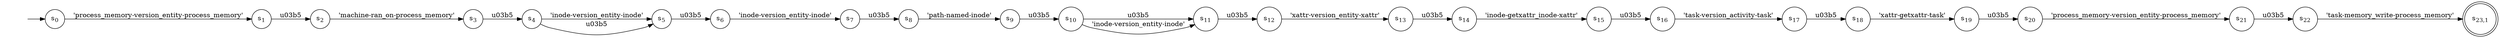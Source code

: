 digraph NFA {
    rankdir = LR;
    I [style = invis];
    I -> S0;
    S0 [label = <s<sub>0</sub>>, shape = circle];
    S1 [label = <s<sub>1</sub>>, shape = circle];
    S2 [label = <s<sub>2</sub>>, shape = circle];
    S3 [label = <s<sub>3</sub>>, shape = circle];
    S4 [label = <s<sub>4</sub>>, shape = circle];
    S5 [label = <s<sub>5</sub>>, shape = circle];
    S6 [label = <s<sub>6</sub>>, shape = circle];
    S7 [label = <s<sub>7</sub>>, shape = circle];
    S8 [label = <s<sub>8</sub>>, shape = circle];
    S9 [label = <s<sub>9</sub>>, shape = circle];
    S10 [label = <s<sub>10</sub>>, shape = circle];
    S11 [label = <s<sub>11</sub>>, shape = circle];
    S12 [label = <s<sub>12</sub>>, shape = circle];
    S13 [label = <s<sub>13</sub>>, shape = circle];
    S14 [label = <s<sub>14</sub>>, shape = circle];
    S15 [label = <s<sub>15</sub>>, shape = circle];
    S16 [label = <s<sub>16</sub>>, shape = circle];
    S17 [label = <s<sub>17</sub>>, shape = circle];
    S18 [label = <s<sub>18</sub>>, shape = circle];
    S19 [label = <s<sub>19</sub>>, shape = circle];
    S20 [label = <s<sub>20</sub>>, shape = circle];
    S21 [label = <s<sub>21</sub>>, shape = circle];
    S22 [label = <s<sub>22</sub>>, shape = circle];
    S23 [label = <s<sub>23,1</sub>>, shape = circle, peripheries = 2];
    S22 -> S23 [label = "'task-memory_write-process_memory'"];
    S21 -> S22 [label = "\u03b5"];
    S20 -> S21 [label = "'process_memory-version_entity-process_memory'"];
    S19 -> S20 [label = "\u03b5"];
    S18 -> S19 [label = "'xattr-getxattr-task'"];
    S17 -> S18 [label = "\u03b5"];
    S16 -> S17 [label = "'task-version_activity-task'"];
    S15 -> S16 [label = "\u03b5"];
    S14 -> S15 [label = "'inode-getxattr_inode-xattr'"];
    S13 -> S14 [label = "\u03b5"];
    S12 -> S13 [label = "'xattr-version_entity-xattr'"];
    S11 -> S12 [label = "\u03b5"];
    S10 -> S11 [label = "\u03b5"];
    S10 -> S11 [label = "'inode-version_entity-inode'"];
    S9 -> S10 [label = "\u03b5"];
    S8 -> S9 [label = "'path-named-inode'"];
    S7 -> S8 [label = "\u03b5"];
    S6 -> S7 [label = "'inode-version_entity-inode'"];
    S5 -> S6 [label = "\u03b5"];
    S4 -> S5 [label = "'inode-version_entity-inode'"];
    S4 -> S5 [label = "\u03b5"];
    S3 -> S4 [label = "\u03b5"];
    S2 -> S3 [label = "'machine-ran_on-process_memory'"];
    S1 -> S2 [label = "\u03b5"];
    S0 -> S1 [label = "'process_memory-version_entity-process_memory'"];
}

